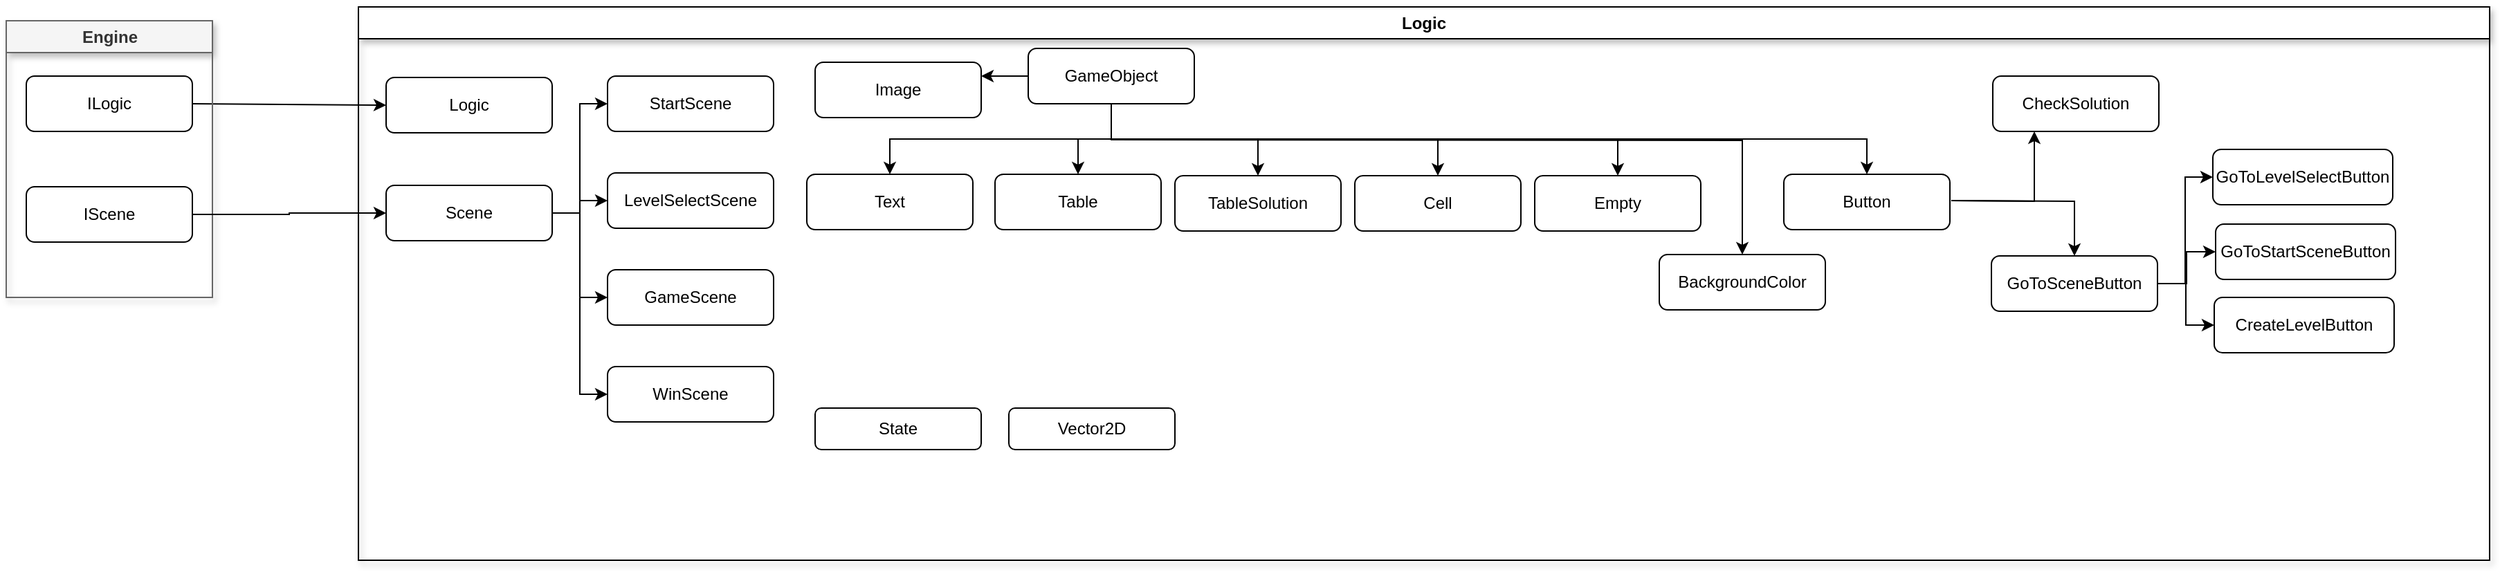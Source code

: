 <mxfile version="21.3.4" type="google">
  <diagram name="Página-1" id="KfZCLV6-aeQy6WmvXWy_">
    <mxGraphModel grid="1" page="1" gridSize="10" guides="1" tooltips="1" connect="1" arrows="1" fold="1" pageScale="1" pageWidth="827" pageHeight="1169" math="0" shadow="0">
      <root>
        <mxCell id="0" />
        <mxCell id="1" parent="0" />
        <mxCell id="1UttL7cNontDi-Vua2wI-1" value="Logic" style="swimlane;whiteSpace=wrap;html=1;shadow=1;" vertex="1" parent="1">
          <mxGeometry x="130" y="10" width="1540" height="400" as="geometry">
            <mxRectangle x="80" y="20" width="70" height="30" as="alternateBounds" />
          </mxGeometry>
        </mxCell>
        <mxCell id="1UttL7cNontDi-Vua2wI-2" value="Logic" style="rounded=1;whiteSpace=wrap;html=1;" vertex="1" parent="1UttL7cNontDi-Vua2wI-1">
          <mxGeometry x="20" y="51" width="120" height="40" as="geometry" />
        </mxCell>
        <mxCell id="1UttL7cNontDi-Vua2wI-16" style="edgeStyle=orthogonalEdgeStyle;rounded=0;orthogonalLoop=1;jettySize=auto;html=1;exitX=1;exitY=0.5;exitDx=0;exitDy=0;entryX=0;entryY=0.5;entryDx=0;entryDy=0;" edge="1" parent="1UttL7cNontDi-Vua2wI-1" source="1UttL7cNontDi-Vua2wI-10" target="1UttL7cNontDi-Vua2wI-12">
          <mxGeometry relative="1" as="geometry" />
        </mxCell>
        <mxCell id="1UttL7cNontDi-Vua2wI-17" style="edgeStyle=orthogonalEdgeStyle;rounded=0;orthogonalLoop=1;jettySize=auto;html=1;exitX=1;exitY=0.5;exitDx=0;exitDy=0;entryX=0;entryY=0.5;entryDx=0;entryDy=0;" edge="1" parent="1UttL7cNontDi-Vua2wI-1" source="1UttL7cNontDi-Vua2wI-10" target="1UttL7cNontDi-Vua2wI-13">
          <mxGeometry relative="1" as="geometry" />
        </mxCell>
        <mxCell id="1UttL7cNontDi-Vua2wI-18" style="edgeStyle=orthogonalEdgeStyle;rounded=0;orthogonalLoop=1;jettySize=auto;html=1;exitX=1;exitY=0.5;exitDx=0;exitDy=0;entryX=0;entryY=0.5;entryDx=0;entryDy=0;" edge="1" parent="1UttL7cNontDi-Vua2wI-1" source="1UttL7cNontDi-Vua2wI-10" target="1UttL7cNontDi-Vua2wI-14">
          <mxGeometry relative="1" as="geometry" />
        </mxCell>
        <mxCell id="1UttL7cNontDi-Vua2wI-19" style="edgeStyle=orthogonalEdgeStyle;rounded=0;orthogonalLoop=1;jettySize=auto;html=1;exitX=1;exitY=0.5;exitDx=0;exitDy=0;entryX=0;entryY=0.5;entryDx=0;entryDy=0;" edge="1" parent="1UttL7cNontDi-Vua2wI-1" source="1UttL7cNontDi-Vua2wI-10" target="1UttL7cNontDi-Vua2wI-15">
          <mxGeometry relative="1" as="geometry" />
        </mxCell>
        <mxCell id="1UttL7cNontDi-Vua2wI-10" value="Scene" style="rounded=1;whiteSpace=wrap;html=1;" vertex="1" parent="1UttL7cNontDi-Vua2wI-1">
          <mxGeometry x="20" y="129" width="120" height="40" as="geometry" />
        </mxCell>
        <mxCell id="1UttL7cNontDi-Vua2wI-12" value="StartScene" style="rounded=1;whiteSpace=wrap;html=1;" vertex="1" parent="1UttL7cNontDi-Vua2wI-1">
          <mxGeometry x="180" y="50" width="120" height="40" as="geometry" />
        </mxCell>
        <mxCell id="1UttL7cNontDi-Vua2wI-13" value="LevelSelectScene" style="rounded=1;whiteSpace=wrap;html=1;" vertex="1" parent="1UttL7cNontDi-Vua2wI-1">
          <mxGeometry x="180" y="120" width="120" height="40" as="geometry" />
        </mxCell>
        <mxCell id="1UttL7cNontDi-Vua2wI-14" value="GameScene" style="rounded=1;whiteSpace=wrap;html=1;" vertex="1" parent="1UttL7cNontDi-Vua2wI-1">
          <mxGeometry x="180" y="190" width="120" height="40" as="geometry" />
        </mxCell>
        <mxCell id="1UttL7cNontDi-Vua2wI-15" value="WinScene" style="rounded=1;whiteSpace=wrap;html=1;" vertex="1" parent="1UttL7cNontDi-Vua2wI-1">
          <mxGeometry x="180" y="260" width="120" height="40" as="geometry" />
        </mxCell>
        <mxCell id="1UttL7cNontDi-Vua2wI-22" style="edgeStyle=orthogonalEdgeStyle;rounded=0;orthogonalLoop=1;jettySize=auto;html=1;exitX=1;exitY=0.5;exitDx=0;exitDy=0;entryX=0.25;entryY=1;entryDx=0;entryDy=0;" edge="1" parent="1UttL7cNontDi-Vua2wI-1" target="1UttL7cNontDi-Vua2wI-21">
          <mxGeometry relative="1" as="geometry">
            <mxPoint x="1151" y="140" as="sourcePoint" />
          </mxGeometry>
        </mxCell>
        <mxCell id="1UttL7cNontDi-Vua2wI-24" style="edgeStyle=orthogonalEdgeStyle;rounded=0;orthogonalLoop=1;jettySize=auto;html=1;exitX=1;exitY=0.5;exitDx=0;exitDy=0;entryX=0.5;entryY=0;entryDx=0;entryDy=0;" edge="1" parent="1UttL7cNontDi-Vua2wI-1" target="1UttL7cNontDi-Vua2wI-23">
          <mxGeometry relative="1" as="geometry">
            <mxPoint x="1151" y="140" as="sourcePoint" />
          </mxGeometry>
        </mxCell>
        <mxCell id="1UttL7cNontDi-Vua2wI-20" value="Button" style="rounded=1;whiteSpace=wrap;html=1;" vertex="1" parent="1UttL7cNontDi-Vua2wI-1">
          <mxGeometry x="1030" y="121" width="120" height="40" as="geometry" />
        </mxCell>
        <mxCell id="1UttL7cNontDi-Vua2wI-21" value="CheckSolution" style="rounded=1;whiteSpace=wrap;html=1;" vertex="1" parent="1UttL7cNontDi-Vua2wI-1">
          <mxGeometry x="1181" y="50" width="120" height="40" as="geometry" />
        </mxCell>
        <mxCell id="1UttL7cNontDi-Vua2wI-28" style="edgeStyle=orthogonalEdgeStyle;rounded=0;orthogonalLoop=1;jettySize=auto;html=1;exitX=1;exitY=0.5;exitDx=0;exitDy=0;entryX=0;entryY=0.5;entryDx=0;entryDy=0;" edge="1" parent="1UttL7cNontDi-Vua2wI-1" source="1UttL7cNontDi-Vua2wI-23" target="1UttL7cNontDi-Vua2wI-27">
          <mxGeometry relative="1" as="geometry" />
        </mxCell>
        <mxCell id="1UttL7cNontDi-Vua2wI-29" style="edgeStyle=orthogonalEdgeStyle;rounded=0;orthogonalLoop=1;jettySize=auto;html=1;exitX=1;exitY=0.5;exitDx=0;exitDy=0;entryX=0;entryY=0.5;entryDx=0;entryDy=0;" edge="1" parent="1UttL7cNontDi-Vua2wI-1" source="1UttL7cNontDi-Vua2wI-23" target="1UttL7cNontDi-Vua2wI-25">
          <mxGeometry relative="1" as="geometry" />
        </mxCell>
        <mxCell id="1UttL7cNontDi-Vua2wI-30" style="edgeStyle=orthogonalEdgeStyle;rounded=0;orthogonalLoop=1;jettySize=auto;html=1;exitX=1;exitY=0.5;exitDx=0;exitDy=0;entryX=0;entryY=0.5;entryDx=0;entryDy=0;" edge="1" parent="1UttL7cNontDi-Vua2wI-1" source="1UttL7cNontDi-Vua2wI-23" target="1UttL7cNontDi-Vua2wI-26">
          <mxGeometry relative="1" as="geometry" />
        </mxCell>
        <mxCell id="1UttL7cNontDi-Vua2wI-23" value="GoToSceneButton" style="rounded=1;whiteSpace=wrap;html=1;" vertex="1" parent="1UttL7cNontDi-Vua2wI-1">
          <mxGeometry x="1180" y="180" width="120" height="40" as="geometry" />
        </mxCell>
        <mxCell id="1UttL7cNontDi-Vua2wI-25" value="GoToLevelSelectButton" style="rounded=1;whiteSpace=wrap;html=1;" vertex="1" parent="1UttL7cNontDi-Vua2wI-1">
          <mxGeometry x="1340" y="103" width="130" height="40" as="geometry" />
        </mxCell>
        <mxCell id="1UttL7cNontDi-Vua2wI-26" value="GoToStartSceneButton" style="rounded=1;whiteSpace=wrap;html=1;" vertex="1" parent="1UttL7cNontDi-Vua2wI-1">
          <mxGeometry x="1342" y="157" width="130" height="40" as="geometry" />
        </mxCell>
        <mxCell id="1UttL7cNontDi-Vua2wI-27" value="CreateLevelButton" style="rounded=1;whiteSpace=wrap;html=1;" vertex="1" parent="1UttL7cNontDi-Vua2wI-1">
          <mxGeometry x="1341" y="210" width="130" height="40" as="geometry" />
        </mxCell>
        <mxCell id="1UttL7cNontDi-Vua2wI-34" style="edgeStyle=orthogonalEdgeStyle;rounded=0;orthogonalLoop=1;jettySize=auto;html=1;exitX=0.5;exitY=1;exitDx=0;exitDy=0;entryX=0.5;entryY=0;entryDx=0;entryDy=0;" edge="1" parent="1UttL7cNontDi-Vua2wI-1" source="1UttL7cNontDi-Vua2wI-32" target="1UttL7cNontDi-Vua2wI-20">
          <mxGeometry relative="1" as="geometry" />
        </mxCell>
        <mxCell id="1UttL7cNontDi-Vua2wI-35" style="edgeStyle=orthogonalEdgeStyle;rounded=0;orthogonalLoop=1;jettySize=auto;html=1;exitX=0.5;exitY=1;exitDx=0;exitDy=0;entryX=0.5;entryY=0;entryDx=0;entryDy=0;" edge="1" parent="1UttL7cNontDi-Vua2wI-1" source="1UttL7cNontDi-Vua2wI-32" target="1UttL7cNontDi-Vua2wI-33">
          <mxGeometry relative="1" as="geometry" />
        </mxCell>
        <mxCell id="1UttL7cNontDi-Vua2wI-40" style="edgeStyle=orthogonalEdgeStyle;rounded=0;orthogonalLoop=1;jettySize=auto;html=1;exitX=0;exitY=0.5;exitDx=0;exitDy=0;entryX=1;entryY=0.25;entryDx=0;entryDy=0;" edge="1" parent="1UttL7cNontDi-Vua2wI-1" source="1UttL7cNontDi-Vua2wI-32" target="1UttL7cNontDi-Vua2wI-36">
          <mxGeometry relative="1" as="geometry" />
        </mxCell>
        <mxCell id="1UttL7cNontDi-Vua2wI-43" style="edgeStyle=orthogonalEdgeStyle;rounded=0;orthogonalLoop=1;jettySize=auto;html=1;exitX=0.5;exitY=1;exitDx=0;exitDy=0;" edge="1" parent="1UttL7cNontDi-Vua2wI-1" source="1UttL7cNontDi-Vua2wI-32" target="1UttL7cNontDi-Vua2wI-38">
          <mxGeometry relative="1" as="geometry" />
        </mxCell>
        <mxCell id="1UttL7cNontDi-Vua2wI-44" style="edgeStyle=orthogonalEdgeStyle;rounded=0;orthogonalLoop=1;jettySize=auto;html=1;exitX=0.5;exitY=1;exitDx=0;exitDy=0;" edge="1" parent="1UttL7cNontDi-Vua2wI-1" source="1UttL7cNontDi-Vua2wI-32" target="1UttL7cNontDi-Vua2wI-41">
          <mxGeometry relative="1" as="geometry" />
        </mxCell>
        <mxCell id="1UttL7cNontDi-Vua2wI-46" style="edgeStyle=orthogonalEdgeStyle;rounded=0;orthogonalLoop=1;jettySize=auto;html=1;exitX=0.5;exitY=1;exitDx=0;exitDy=0;" edge="1" parent="1UttL7cNontDi-Vua2wI-1" source="1UttL7cNontDi-Vua2wI-32" target="1UttL7cNontDi-Vua2wI-45">
          <mxGeometry relative="1" as="geometry" />
        </mxCell>
        <mxCell id="1UttL7cNontDi-Vua2wI-48" style="edgeStyle=orthogonalEdgeStyle;rounded=0;orthogonalLoop=1;jettySize=auto;html=1;exitX=0.5;exitY=1;exitDx=0;exitDy=0;entryX=0.5;entryY=0;entryDx=0;entryDy=0;" edge="1" parent="1UttL7cNontDi-Vua2wI-1" source="1UttL7cNontDi-Vua2wI-32" target="1UttL7cNontDi-Vua2wI-47">
          <mxGeometry relative="1" as="geometry" />
        </mxCell>
        <mxCell id="1UttL7cNontDi-Vua2wI-54" style="edgeStyle=orthogonalEdgeStyle;rounded=0;orthogonalLoop=1;jettySize=auto;html=1;exitX=0.5;exitY=1;exitDx=0;exitDy=0;entryX=0.5;entryY=0;entryDx=0;entryDy=0;" edge="1" parent="1UttL7cNontDi-Vua2wI-1" target="1UttL7cNontDi-Vua2wI-52">
          <mxGeometry relative="1" as="geometry">
            <mxPoint x="544" y="96" as="sourcePoint" />
            <mxPoint x="1000.0" y="293" as="targetPoint" />
          </mxGeometry>
        </mxCell>
        <mxCell id="1UttL7cNontDi-Vua2wI-32" value="GameObject" style="rounded=1;whiteSpace=wrap;html=1;" vertex="1" parent="1UttL7cNontDi-Vua2wI-1">
          <mxGeometry x="484" y="30" width="120" height="40" as="geometry" />
        </mxCell>
        <mxCell id="1UttL7cNontDi-Vua2wI-33" value="Text" style="rounded=1;whiteSpace=wrap;html=1;" vertex="1" parent="1UttL7cNontDi-Vua2wI-1">
          <mxGeometry x="324" y="121" width="120" height="40" as="geometry" />
        </mxCell>
        <mxCell id="1UttL7cNontDi-Vua2wI-36" value="Image" style="rounded=1;whiteSpace=wrap;html=1;" vertex="1" parent="1UttL7cNontDi-Vua2wI-1">
          <mxGeometry x="330" y="40" width="120" height="40" as="geometry" />
        </mxCell>
        <mxCell id="1UttL7cNontDi-Vua2wI-38" value="Table" style="rounded=1;whiteSpace=wrap;html=1;" vertex="1" parent="1UttL7cNontDi-Vua2wI-1">
          <mxGeometry x="460" y="121" width="120" height="40" as="geometry" />
        </mxCell>
        <mxCell id="1UttL7cNontDi-Vua2wI-41" value="TableSolution" style="rounded=1;whiteSpace=wrap;html=1;" vertex="1" parent="1UttL7cNontDi-Vua2wI-1">
          <mxGeometry x="590" y="122" width="120" height="40" as="geometry" />
        </mxCell>
        <mxCell id="1UttL7cNontDi-Vua2wI-45" value="Cell" style="rounded=1;whiteSpace=wrap;html=1;" vertex="1" parent="1UttL7cNontDi-Vua2wI-1">
          <mxGeometry x="720" y="122" width="120" height="40" as="geometry" />
        </mxCell>
        <mxCell id="1UttL7cNontDi-Vua2wI-47" value="Empty" style="rounded=1;whiteSpace=wrap;html=1;" vertex="1" parent="1UttL7cNontDi-Vua2wI-1">
          <mxGeometry x="850" y="122" width="120" height="40" as="geometry" />
        </mxCell>
        <mxCell id="1UttL7cNontDi-Vua2wI-50" value="State" style="rounded=1;whiteSpace=wrap;html=1;" vertex="1" parent="1UttL7cNontDi-Vua2wI-1">
          <mxGeometry x="330" y="290" width="120" height="30" as="geometry" />
        </mxCell>
        <mxCell id="1UttL7cNontDi-Vua2wI-51" value="Vector2D" style="rounded=1;whiteSpace=wrap;html=1;" vertex="1" parent="1UttL7cNontDi-Vua2wI-1">
          <mxGeometry x="470" y="290" width="120" height="30" as="geometry" />
        </mxCell>
        <mxCell id="1UttL7cNontDi-Vua2wI-52" value="BackgroundColor" style="rounded=1;whiteSpace=wrap;html=1;" vertex="1" parent="1UttL7cNontDi-Vua2wI-1">
          <mxGeometry x="940" y="179" width="120" height="40" as="geometry" />
        </mxCell>
        <mxCell id="1UttL7cNontDi-Vua2wI-3" value="" style="endArrow=classic;html=1;rounded=0;entryX=0;entryY=0.5;entryDx=0;entryDy=0;" edge="1" parent="1" target="1UttL7cNontDi-Vua2wI-2">
          <mxGeometry width="50" height="50" relative="1" as="geometry">
            <mxPoint x="10" y="80" as="sourcePoint" />
            <mxPoint x="440" y="230" as="targetPoint" />
          </mxGeometry>
        </mxCell>
        <mxCell id="1UttL7cNontDi-Vua2wI-4" value="ILogic" style="rounded=1;whiteSpace=wrap;html=1;" vertex="1" parent="1">
          <mxGeometry x="-110" y="60" width="120" height="40" as="geometry" />
        </mxCell>
        <mxCell id="1UttL7cNontDi-Vua2wI-7" value="Engine" style="swimlane;whiteSpace=wrap;html=1;fillColor=#f5f5f5;fontColor=#333333;strokeColor=#666666;shadow=1;" vertex="1" parent="1">
          <mxGeometry x="-124.5" y="20" width="149" height="200" as="geometry">
            <mxRectangle x="80" y="20" width="70" height="30" as="alternateBounds" />
          </mxGeometry>
        </mxCell>
        <mxCell id="1UttL7cNontDi-Vua2wI-9" value="IScene" style="rounded=1;whiteSpace=wrap;html=1;" vertex="1" parent="1UttL7cNontDi-Vua2wI-7">
          <mxGeometry x="14.5" y="120" width="120" height="40" as="geometry" />
        </mxCell>
        <mxCell id="1UttL7cNontDi-Vua2wI-11" style="edgeStyle=orthogonalEdgeStyle;rounded=0;orthogonalLoop=1;jettySize=auto;html=1;exitX=1;exitY=0.5;exitDx=0;exitDy=0;entryX=0;entryY=0.5;entryDx=0;entryDy=0;" edge="1" parent="1" source="1UttL7cNontDi-Vua2wI-9" target="1UttL7cNontDi-Vua2wI-10">
          <mxGeometry relative="1" as="geometry" />
        </mxCell>
      </root>
    </mxGraphModel>
  </diagram>
</mxfile>
